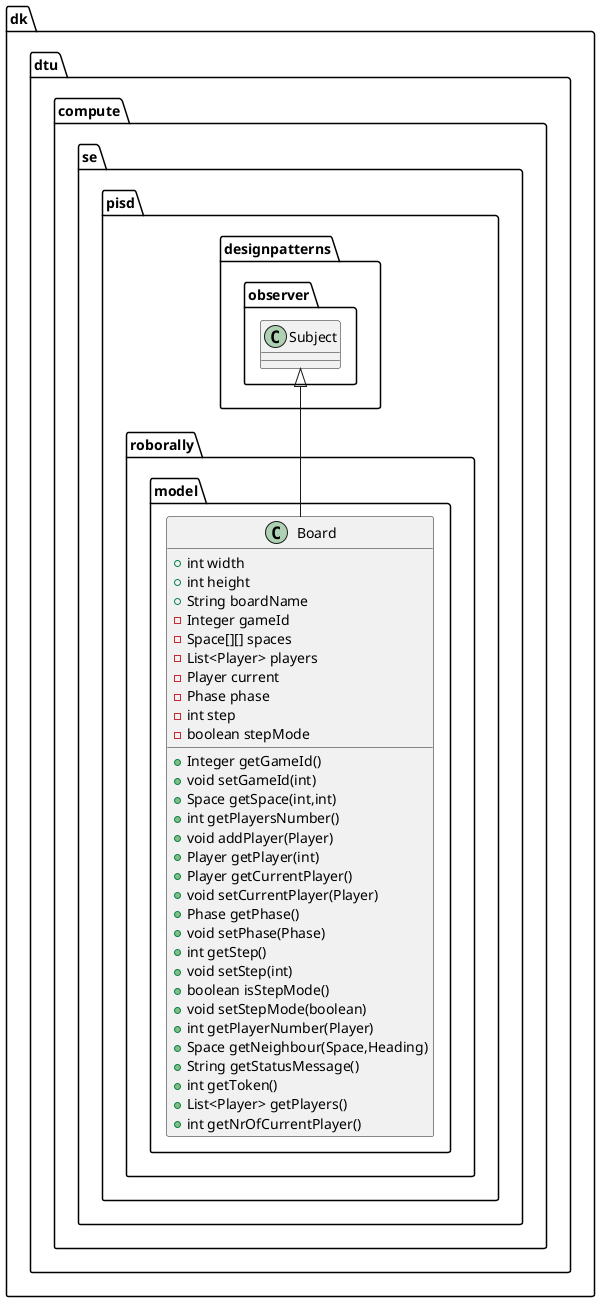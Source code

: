 @startuml
class dk.dtu.compute.se.pisd.roborally.model.Board {
+ int width
+ int height
+ String boardName
- Integer gameId
- Space[][] spaces
- List<Player> players
- Player current
- Phase phase
- int step
- boolean stepMode
+ Integer getGameId()
+ void setGameId(int)
+ Space getSpace(int,int)
+ int getPlayersNumber()
+ void addPlayer(Player)
+ Player getPlayer(int)
+ Player getCurrentPlayer()
+ void setCurrentPlayer(Player)
+ Phase getPhase()
+ void setPhase(Phase)
+ int getStep()
+ void setStep(int)
+ boolean isStepMode()
+ void setStepMode(boolean)
+ int getPlayerNumber(Player)
+ Space getNeighbour(Space,Heading)
+ String getStatusMessage()
+ int getToken()
+ List<Player> getPlayers()
+ int getNrOfCurrentPlayer()
}


dk.dtu.compute.se.pisd.designpatterns.observer.Subject <|-- dk.dtu.compute.se.pisd.roborally.model.Board
@enduml
